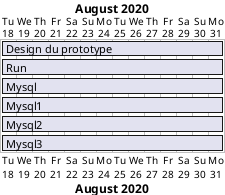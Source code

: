 @startgantt
project starts the 2020/08/18

[Design du prototype] starts 2020-08-18 and ends 2020-08-31

[Run] lasts 14 days
[Mysql] lasts 14 days
[Mysql1] lasts 14 days
[Mysql2] lasts 14 days
[Mysql3] lasts 14 days

@endgantt